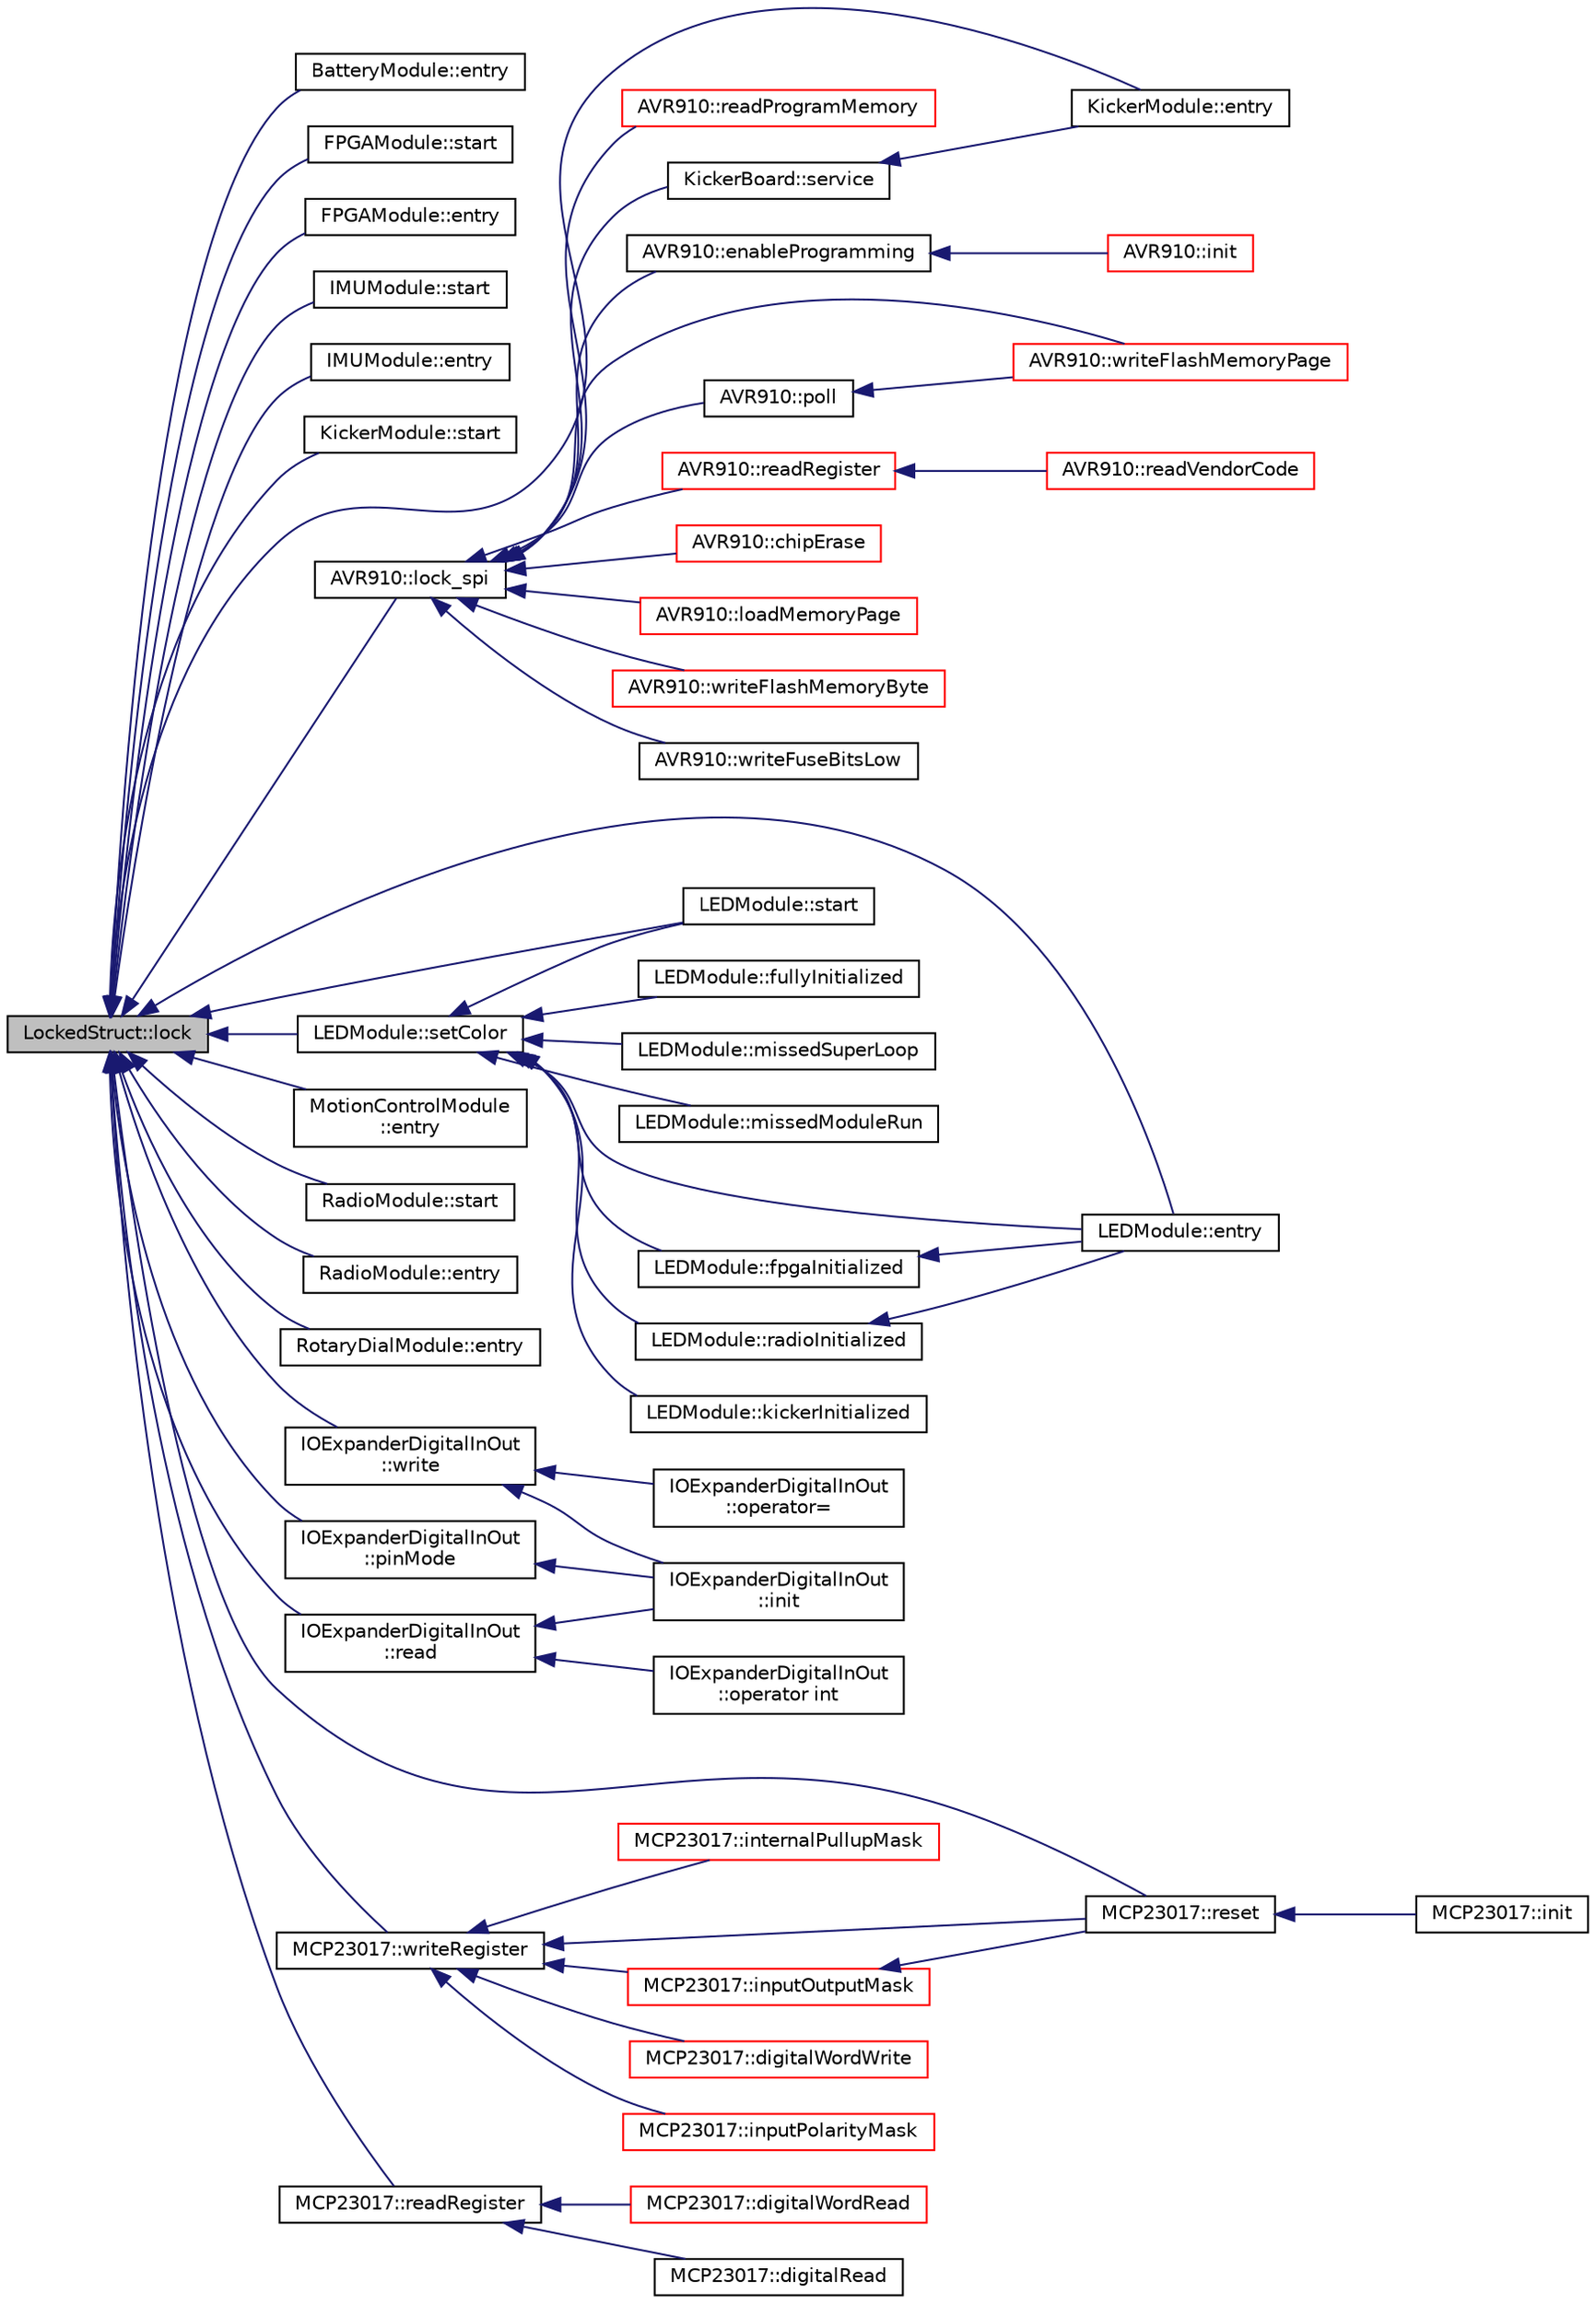 digraph "LockedStruct::lock"
{
  edge [fontname="Helvetica",fontsize="10",labelfontname="Helvetica",labelfontsize="10"];
  node [fontname="Helvetica",fontsize="10",shape=record];
  rankdir="LR";
  Node12 [label="LockedStruct::lock",height=0.2,width=0.4,color="black", fillcolor="grey75", style="filled", fontcolor="black"];
  Node12 -> Node13 [dir="back",color="midnightblue",fontsize="10",style="solid",fontname="Helvetica"];
  Node13 [label="BatteryModule::entry",height=0.2,width=0.4,color="black", fillcolor="white", style="filled",URL="$class_battery_module.html#aaa99ed7940bf9991a513b919cb57a51b",tooltip="Code to run when called by RTOS once per system tick (kperiod) "];
  Node12 -> Node14 [dir="back",color="midnightblue",fontsize="10",style="solid",fontname="Helvetica"];
  Node14 [label="FPGAModule::start",height=0.2,width=0.4,color="black", fillcolor="white", style="filled",URL="$class_f_p_g_a_module.html#a953b43ed6293a15726706de59570f000",tooltip="Code which initializes module. "];
  Node12 -> Node15 [dir="back",color="midnightblue",fontsize="10",style="solid",fontname="Helvetica"];
  Node15 [label="FPGAModule::entry",height=0.2,width=0.4,color="black", fillcolor="white", style="filled",URL="$class_f_p_g_a_module.html#a56a74cfbd0183b1c17f21579427b4155",tooltip="Code to run when called by RTOS once per system tick (kperiod) "];
  Node12 -> Node16 [dir="back",color="midnightblue",fontsize="10",style="solid",fontname="Helvetica"];
  Node16 [label="IMUModule::start",height=0.2,width=0.4,color="black", fillcolor="white", style="filled",URL="$class_i_m_u_module.html#aba29f7665d8ec8f0eefe802f1c2b741c",tooltip="Code which initializes module. "];
  Node12 -> Node17 [dir="back",color="midnightblue",fontsize="10",style="solid",fontname="Helvetica"];
  Node17 [label="IMUModule::entry",height=0.2,width=0.4,color="black", fillcolor="white", style="filled",URL="$class_i_m_u_module.html#a784f495174be8c60b2d1e5a99bf508c9",tooltip="Code to run when called by RTOS once per system tick (kperiod) "];
  Node12 -> Node18 [dir="back",color="midnightblue",fontsize="10",style="solid",fontname="Helvetica"];
  Node18 [label="KickerModule::start",height=0.2,width=0.4,color="black", fillcolor="white", style="filled",URL="$class_kicker_module.html#a5901fc136f50ca6de9b7110c03f01a10",tooltip="Code which initializes module. "];
  Node12 -> Node19 [dir="back",color="midnightblue",fontsize="10",style="solid",fontname="Helvetica"];
  Node19 [label="KickerModule::entry",height=0.2,width=0.4,color="black", fillcolor="white", style="filled",URL="$class_kicker_module.html#a6fcd2828adf2f4c00d113f4b316e22eb",tooltip="Code to run when called by RTOS once per system tick (kperiod) "];
  Node12 -> Node20 [dir="back",color="midnightblue",fontsize="10",style="solid",fontname="Helvetica"];
  Node20 [label="LEDModule::start",height=0.2,width=0.4,color="black", fillcolor="white", style="filled",URL="$class_l_e_d_module.html#aac9491cb79f42b71e117838766930357",tooltip="Code which initializes module. "];
  Node12 -> Node21 [dir="back",color="midnightblue",fontsize="10",style="solid",fontname="Helvetica"];
  Node21 [label="LEDModule::entry",height=0.2,width=0.4,color="black", fillcolor="white", style="filled",URL="$class_l_e_d_module.html#a8413c6960dc269a7771da47c1ad5bc6d",tooltip="Code to run when called by RTOS once per system tick (kperiod) "];
  Node12 -> Node22 [dir="back",color="midnightblue",fontsize="10",style="solid",fontname="Helvetica"];
  Node22 [label="LEDModule::setColor",height=0.2,width=0.4,color="black", fillcolor="white", style="filled",URL="$class_l_e_d_module.html#ab12cbc129d32a221d4ae69b9a72ba7fd",tooltip="Sets the color of the two dot stars. "];
  Node22 -> Node20 [dir="back",color="midnightblue",fontsize="10",style="solid",fontname="Helvetica"];
  Node22 -> Node21 [dir="back",color="midnightblue",fontsize="10",style="solid",fontname="Helvetica"];
  Node22 -> Node23 [dir="back",color="midnightblue",fontsize="10",style="solid",fontname="Helvetica"];
  Node23 [label="LEDModule::fpgaInitialized",height=0.2,width=0.4,color="black", fillcolor="white", style="filled",URL="$class_l_e_d_module.html#ac5cf1e0e2c9e02c30b9cd9dd156b6bd3",tooltip="Toggles LEDs to signal fpga initialization. "];
  Node23 -> Node21 [dir="back",color="midnightblue",fontsize="10",style="solid",fontname="Helvetica"];
  Node22 -> Node24 [dir="back",color="midnightblue",fontsize="10",style="solid",fontname="Helvetica"];
  Node24 [label="LEDModule::radioInitialized",height=0.2,width=0.4,color="black", fillcolor="white", style="filled",URL="$class_l_e_d_module.html#a00403b436a96603d807aec0ca88899e1",tooltip="Toggles LEDs to signal radio initialization. "];
  Node24 -> Node21 [dir="back",color="midnightblue",fontsize="10",style="solid",fontname="Helvetica"];
  Node22 -> Node25 [dir="back",color="midnightblue",fontsize="10",style="solid",fontname="Helvetica"];
  Node25 [label="LEDModule::kickerInitialized",height=0.2,width=0.4,color="black", fillcolor="white", style="filled",URL="$class_l_e_d_module.html#a257cc53a6966c74659f8b5e1697960a7",tooltip="Toggles LEDs to signal fpga initialization. "];
  Node22 -> Node26 [dir="back",color="midnightblue",fontsize="10",style="solid",fontname="Helvetica"];
  Node26 [label="LEDModule::fullyInitialized",height=0.2,width=0.4,color="black", fillcolor="white", style="filled",URL="$class_l_e_d_module.html#aa06d62a683353d351978061ae7bf10e2",tooltip="Toggles LEDs to signal full system initialization. "];
  Node22 -> Node27 [dir="back",color="midnightblue",fontsize="10",style="solid",fontname="Helvetica"];
  Node27 [label="LEDModule::missedSuperLoop",height=0.2,width=0.4,color="black", fillcolor="white", style="filled",URL="$class_l_e_d_module.html#a0bf3449aeac41a6eb7f2d64bb00a7578",tooltip="Set specific toggling pattern for missing the X ms super loop timings. "];
  Node22 -> Node28 [dir="back",color="midnightblue",fontsize="10",style="solid",fontname="Helvetica"];
  Node28 [label="LEDModule::missedModuleRun",height=0.2,width=0.4,color="black", fillcolor="white", style="filled",URL="$class_l_e_d_module.html#a2ac4599c211434223bfad44e36d6d72e",tooltip="Specific toggling pattern for missing a module run X times in a row. "];
  Node12 -> Node29 [dir="back",color="midnightblue",fontsize="10",style="solid",fontname="Helvetica"];
  Node29 [label="MotionControlModule\l::entry",height=0.2,width=0.4,color="black", fillcolor="white", style="filled",URL="$class_motion_control_module.html#ae9ce65e3c14d0effbac1c1a3b93fb5b1",tooltip="Code to run when called by RTOS once per system tick (kperiod) "];
  Node12 -> Node30 [dir="back",color="midnightblue",fontsize="10",style="solid",fontname="Helvetica"];
  Node30 [label="RadioModule::start",height=0.2,width=0.4,color="black", fillcolor="white", style="filled",URL="$class_radio_module.html#a3627426419c1b7b0bd6cd04baeab2a0c",tooltip="Code which initializes module. "];
  Node12 -> Node31 [dir="back",color="midnightblue",fontsize="10",style="solid",fontname="Helvetica"];
  Node31 [label="RadioModule::entry",height=0.2,width=0.4,color="black", fillcolor="white", style="filled",URL="$class_radio_module.html#ae95ea2b3961a71fcf854c59148c8b74d",tooltip="Code to run when called by RTOS once per system tick (kperiod) "];
  Node12 -> Node32 [dir="back",color="midnightblue",fontsize="10",style="solid",fontname="Helvetica"];
  Node32 [label="RotaryDialModule::entry",height=0.2,width=0.4,color="black", fillcolor="white", style="filled",URL="$class_rotary_dial_module.html#a081e53040ea910eea062316aabe7e9b5",tooltip="Code to run when called by RTOS once per system tick (kperiod) "];
  Node12 -> Node33 [dir="back",color="midnightblue",fontsize="10",style="solid",fontname="Helvetica"];
  Node33 [label="AVR910::lock_spi",height=0.2,width=0.4,color="black", fillcolor="white", style="filled",URL="$class_a_v_r910.html#a4b33111389ef72e6e05e2951505e1821"];
  Node33 -> Node34 [dir="back",color="midnightblue",fontsize="10",style="solid",fontname="Helvetica"];
  Node34 [label="AVR910::enableProgramming",height=0.2,width=0.4,color="black", fillcolor="white", style="filled",URL="$class_a_v_r910.html#a32ada57871310471f4dcce84141f7f28",tooltip="Issue an enable programming command to the AVR microcontroller. "];
  Node34 -> Node35 [dir="back",color="midnightblue",fontsize="10",style="solid",fontname="Helvetica"];
  Node35 [label="AVR910::init",height=0.2,width=0.4,color="red", fillcolor="white", style="filled",URL="$class_a_v_r910.html#a8af9bfcbc0a4fdea5a9909b6125faaa0",tooltip="Sends an enable programming command, allowing device registers to be read and commands sent..."];
  Node33 -> Node37 [dir="back",color="midnightblue",fontsize="10",style="solid",fontname="Helvetica"];
  Node37 [label="AVR910::poll",height=0.2,width=0.4,color="black", fillcolor="white", style="filled",URL="$class_a_v_r910.html#ac0fb0a591e044d917d00d3f1e6635072",tooltip="Poll the device until it has finished its current operation. "];
  Node37 -> Node38 [dir="back",color="midnightblue",fontsize="10",style="solid",fontname="Helvetica"];
  Node38 [label="AVR910::writeFlashMemoryPage",height=0.2,width=0.4,color="red", fillcolor="white", style="filled",URL="$class_a_v_r910.html#adf1394523f7ceb15279bcec480d79e04",tooltip="Write the memory page buffer to flash memory. "];
  Node33 -> Node41 [dir="back",color="midnightblue",fontsize="10",style="solid",fontname="Helvetica"];
  Node41 [label="AVR910::readRegister",height=0.2,width=0.4,color="red", fillcolor="white", style="filled",URL="$class_a_v_r910.html#a4e99d5a29dc0e48069cebd1f26c83800"];
  Node41 -> Node42 [dir="back",color="midnightblue",fontsize="10",style="solid",fontname="Helvetica"];
  Node42 [label="AVR910::readVendorCode",height=0.2,width=0.4,color="red", fillcolor="white", style="filled",URL="$class_a_v_r910.html#a24a91ddb881d8e0d27c1cb203d0f7349",tooltip="Read the vendor code of the device. "];
  Node33 -> Node45 [dir="back",color="midnightblue",fontsize="10",style="solid",fontname="Helvetica"];
  Node45 [label="AVR910::chipErase",height=0.2,width=0.4,color="red", fillcolor="white", style="filled",URL="$class_a_v_r910.html#a97502aa5764608dcd9c9b3f22629026c",tooltip="Issue a chip erase command to the AVR microcontroller. "];
  Node33 -> Node46 [dir="back",color="midnightblue",fontsize="10",style="solid",fontname="Helvetica"];
  Node46 [label="AVR910::loadMemoryPage",height=0.2,width=0.4,color="red", fillcolor="white", style="filled",URL="$class_a_v_r910.html#a1e5ff38fc05efa757b90a9d1e3a8e53d",tooltip="Load a byte into the memory page buffer. "];
  Node33 -> Node47 [dir="back",color="midnightblue",fontsize="10",style="solid",fontname="Helvetica"];
  Node47 [label="AVR910::writeFlashMemoryByte",height=0.2,width=0.4,color="red", fillcolor="white", style="filled",URL="$class_a_v_r910.html#a4d3b3f3268bcd7af9dcac28d65aa4f07",tooltip="Write a byte into the flash memory. "];
  Node33 -> Node48 [dir="back",color="midnightblue",fontsize="10",style="solid",fontname="Helvetica"];
  Node48 [label="AVR910::writeFuseBitsLow",height=0.2,width=0.4,color="black", fillcolor="white", style="filled",URL="$class_a_v_r910.html#a39178fcc7d45cd3f0835525f5270f7fd"];
  Node33 -> Node38 [dir="back",color="midnightblue",fontsize="10",style="solid",fontname="Helvetica"];
  Node33 -> Node49 [dir="back",color="midnightblue",fontsize="10",style="solid",fontname="Helvetica"];
  Node49 [label="AVR910::readProgramMemory",height=0.2,width=0.4,color="red", fillcolor="white", style="filled",URL="$class_a_v_r910.html#a3ba4ac1ede5e82813de6dbf3d1691b6f",tooltip="Read a byte from program memory. "];
  Node33 -> Node51 [dir="back",color="midnightblue",fontsize="10",style="solid",fontname="Helvetica"];
  Node51 [label="KickerBoard::service",height=0.2,width=0.4,color="black", fillcolor="white", style="filled",URL="$class_kicker_board.html#aaa3a613b73e4be7eb4812bb8c11bc6ce",tooltip="Must be called once an interation (~25hz) to communicate and update the kicker. "];
  Node51 -> Node19 [dir="back",color="midnightblue",fontsize="10",style="solid",fontname="Helvetica"];
  Node12 -> Node52 [dir="back",color="midnightblue",fontsize="10",style="solid",fontname="Helvetica"];
  Node52 [label="IOExpanderDigitalInOut\l::pinMode",height=0.2,width=0.4,color="black", fillcolor="white", style="filled",URL="$class_i_o_expander_digital_in_out.html#ac36968692d1b2c6584aa53af6b75f03f"];
  Node52 -> Node53 [dir="back",color="midnightblue",fontsize="10",style="solid",fontname="Helvetica"];
  Node53 [label="IOExpanderDigitalInOut\l::init",height=0.2,width=0.4,color="black", fillcolor="white", style="filled",URL="$class_i_o_expander_digital_in_out.html#a2b7fd6147f7abc8eea43afbcbb80e1b6"];
  Node12 -> Node54 [dir="back",color="midnightblue",fontsize="10",style="solid",fontname="Helvetica"];
  Node54 [label="IOExpanderDigitalInOut\l::write",height=0.2,width=0.4,color="black", fillcolor="white", style="filled",URL="$class_i_o_expander_digital_in_out.html#aa7f37890760ec610beebfdf6a7cd17a0",tooltip="Pulls pin low if val = 0 and pulls pin high if val >= 1. "];
  Node54 -> Node53 [dir="back",color="midnightblue",fontsize="10",style="solid",fontname="Helvetica"];
  Node54 -> Node55 [dir="back",color="midnightblue",fontsize="10",style="solid",fontname="Helvetica"];
  Node55 [label="IOExpanderDigitalInOut\l::operator=",height=0.2,width=0.4,color="black", fillcolor="white", style="filled",URL="$class_i_o_expander_digital_in_out.html#adff6364f15113e8bd1b153c2a9d62888",tooltip="Allows the equals operator to write to a pin. "];
  Node12 -> Node56 [dir="back",color="midnightblue",fontsize="10",style="solid",fontname="Helvetica"];
  Node56 [label="IOExpanderDigitalInOut\l::read",height=0.2,width=0.4,color="black", fillcolor="white", style="filled",URL="$class_i_o_expander_digital_in_out.html#aadb911534925464a879aa7532185d26a",tooltip="Returns 0 if pin is low, 1 if pin is high. "];
  Node56 -> Node53 [dir="back",color="midnightblue",fontsize="10",style="solid",fontname="Helvetica"];
  Node56 -> Node57 [dir="back",color="midnightblue",fontsize="10",style="solid",fontname="Helvetica"];
  Node57 [label="IOExpanderDigitalInOut\l::operator int",height=0.2,width=0.4,color="black", fillcolor="white", style="filled",URL="$class_i_o_expander_digital_in_out.html#afb472b73e9a9bd7512a87c309fbdc893",tooltip="Allows the pin to return its value like a simple integer variable. "];
  Node12 -> Node58 [dir="back",color="midnightblue",fontsize="10",style="solid",fontname="Helvetica"];
  Node58 [label="MCP23017::reset",height=0.2,width=0.4,color="black", fillcolor="white", style="filled",URL="$class_m_c_p23017.html#a8e108f5da7099d11e6916e0badc133c0",tooltip="Reset MCP23017 device to its power-on state. "];
  Node58 -> Node59 [dir="back",color="midnightblue",fontsize="10",style="solid",fontname="Helvetica"];
  Node59 [label="MCP23017::init",height=0.2,width=0.4,color="black", fillcolor="white", style="filled",URL="$class_m_c_p23017.html#ad4c300620b841f0ab9b3f7e11b88314c",tooltip="Initialize the device. "];
  Node12 -> Node60 [dir="back",color="midnightblue",fontsize="10",style="solid",fontname="Helvetica"];
  Node60 [label="MCP23017::writeRegister",height=0.2,width=0.4,color="black", fillcolor="white", style="filled",URL="$class_m_c_p23017.html#ab7e0f3b57f9eee9988689643f59b67d3"];
  Node60 -> Node58 [dir="back",color="midnightblue",fontsize="10",style="solid",fontname="Helvetica"];
  Node60 -> Node61 [dir="back",color="midnightblue",fontsize="10",style="solid",fontname="Helvetica"];
  Node61 [label="MCP23017::digitalWordWrite",height=0.2,width=0.4,color="red", fillcolor="white", style="filled",URL="$class_m_c_p23017.html#a1422a52e107cc99ec72f9069979e1807"];
  Node60 -> Node65 [dir="back",color="midnightblue",fontsize="10",style="solid",fontname="Helvetica"];
  Node65 [label="MCP23017::inputPolarityMask",height=0.2,width=0.4,color="red", fillcolor="white", style="filled",URL="$class_m_c_p23017.html#a7fa7c9f00e4fad5e767439fd9f7a690f"];
  Node60 -> Node67 [dir="back",color="midnightblue",fontsize="10",style="solid",fontname="Helvetica"];
  Node67 [label="MCP23017::inputOutputMask",height=0.2,width=0.4,color="red", fillcolor="white", style="filled",URL="$class_m_c_p23017.html#a67248b8a39c498bfd3b5f32496d1f78c"];
  Node67 -> Node58 [dir="back",color="midnightblue",fontsize="10",style="solid",fontname="Helvetica"];
  Node60 -> Node69 [dir="back",color="midnightblue",fontsize="10",style="solid",fontname="Helvetica"];
  Node69 [label="MCP23017::internalPullupMask",height=0.2,width=0.4,color="red", fillcolor="white", style="filled",URL="$class_m_c_p23017.html#a167b866cd44e3389b1cc8315d547db95"];
  Node12 -> Node70 [dir="back",color="midnightblue",fontsize="10",style="solid",fontname="Helvetica"];
  Node70 [label="MCP23017::readRegister",height=0.2,width=0.4,color="black", fillcolor="white", style="filled",URL="$class_m_c_p23017.html#a369951f5ce7e9ae6a338bcf9cc9f10f6"];
  Node70 -> Node71 [dir="back",color="midnightblue",fontsize="10",style="solid",fontname="Helvetica"];
  Node71 [label="MCP23017::digitalRead",height=0.2,width=0.4,color="black", fillcolor="white", style="filled",URL="$class_m_c_p23017.html#af329a9def6704f71efa586687155bd26"];
  Node70 -> Node72 [dir="back",color="midnightblue",fontsize="10",style="solid",fontname="Helvetica"];
  Node72 [label="MCP23017::digitalWordRead",height=0.2,width=0.4,color="red", fillcolor="white", style="filled",URL="$class_m_c_p23017.html#abd2401da8537875428522c181ecd9769"];
}
